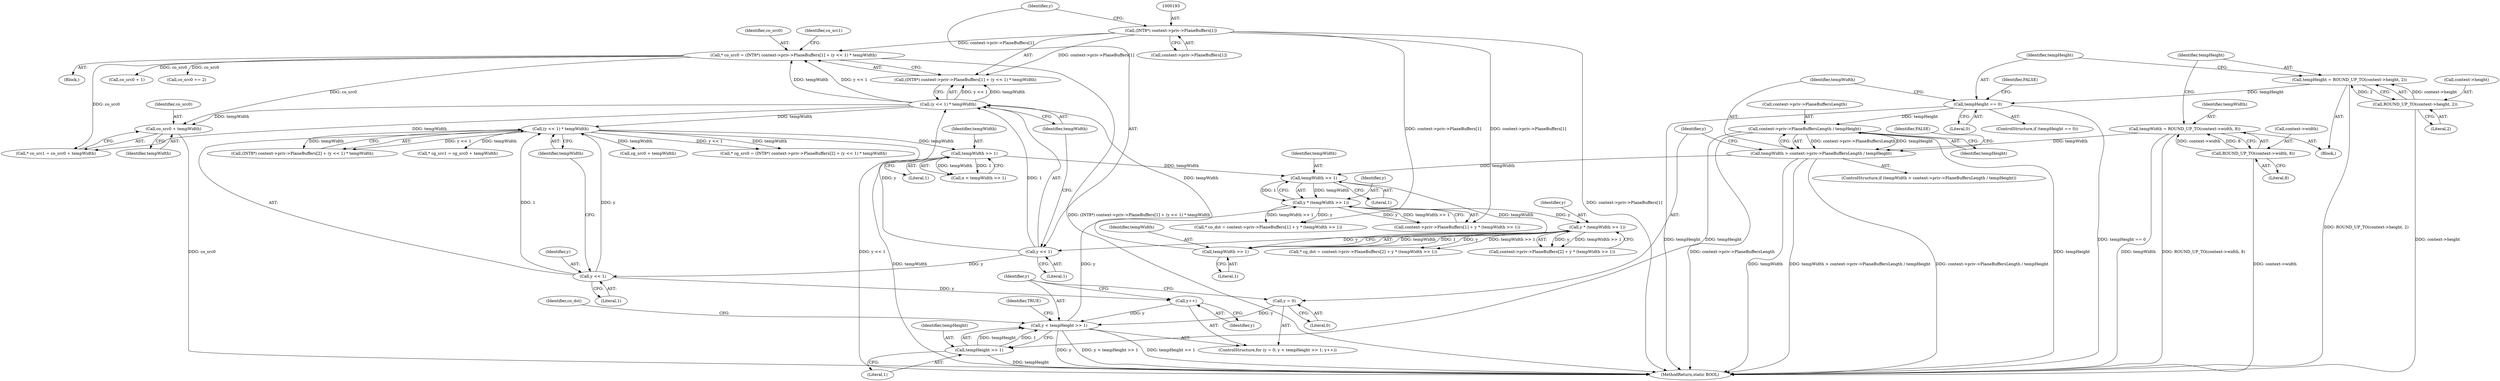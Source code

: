 digraph "0_FreeRDP_d1112c279bd1a327e8e4d0b5f371458bf2579659_6@pointer" {
"1000209" [label="(Call,co_src0 + tempWidth)"];
"1000189" [label="(Call,* co_src0 = (INT8*) context->priv->PlaneBuffers[1] + (y << 1) * tempWidth)"];
"1000192" [label="(Call,(INT8*) context->priv->PlaneBuffers[1])"];
"1000201" [label="(Call,(y << 1) * tempWidth)"];
"1000202" [label="(Call,y << 1)"];
"1000183" [label="(Call,y * (tempWidth >> 1))"];
"1000167" [label="(Call,y * (tempWidth >> 1))"];
"1000148" [label="(Call,y < tempHeight >> 1)"];
"1000153" [label="(Call,y++)"];
"1000226" [label="(Call,y << 1)"];
"1000145" [label="(Call,y = 0)"];
"1000150" [label="(Call,tempHeight >> 1)"];
"1000135" [label="(Call,context->priv->PlaneBuffersLength / tempHeight)"];
"1000127" [label="(Call,tempHeight == 0)"];
"1000119" [label="(Call,tempHeight = ROUND_UP_TO(context->height, 2))"];
"1000121" [label="(Call,ROUND_UP_TO(context->height, 2))"];
"1000169" [label="(Call,tempWidth >> 1)"];
"1000133" [label="(Call,tempWidth > context->priv->PlaneBuffersLength / tempHeight)"];
"1000112" [label="(Call,tempWidth = ROUND_UP_TO(context->width, 8))"];
"1000114" [label="(Call,ROUND_UP_TO(context->width, 8))"];
"1000242" [label="(Call,tempWidth >> 1)"];
"1000225" [label="(Call,(y << 1) * tempWidth)"];
"1000185" [label="(Call,tempWidth >> 1)"];
"1000147" [label="(Literal,0)"];
"1000203" [label="(Identifier,y)"];
"1000183" [label="(Call,y * (tempWidth >> 1))"];
"1000155" [label="(Block,)"];
"1000136" [label="(Call,context->priv->PlaneBuffersLength)"];
"1000169" [label="(Call,tempWidth >> 1)"];
"1000186" [label="(Identifier,tempWidth)"];
"1000120" [label="(Identifier,tempHeight)"];
"1000264" [label="(Call,co_src0 + 1)"];
"1000173" [label="(Call,* cg_dst = context->priv->PlaneBuffers[2] + y * (tempWidth >> 1))"];
"1000167" [label="(Call,y * (tempWidth >> 1))"];
"1000205" [label="(Identifier,tempWidth)"];
"1000190" [label="(Identifier,co_src0)"];
"1000127" [label="(Call,tempHeight == 0)"];
"1000191" [label="(Call,(INT8*) context->priv->PlaneBuffers[1] + (y << 1) * tempWidth)"];
"1000210" [label="(Identifier,co_src0)"];
"1000145" [label="(Call,y = 0)"];
"1000134" [label="(Identifier,tempWidth)"];
"1000233" [label="(Call,cg_src0 + tempWidth)"];
"1000157" [label="(Call,* co_dst = context->priv->PlaneBuffers[1] + y * (tempWidth >> 1))"];
"1000202" [label="(Call,y << 1)"];
"1000158" [label="(Identifier,co_dst)"];
"1000207" [label="(Call,* co_src1 = co_src0 + tempWidth)"];
"1000187" [label="(Literal,1)"];
"1000240" [label="(Call,x < tempWidth >> 1)"];
"1000213" [label="(Call,* cg_src0 = (INT8*) context->priv->PlaneBuffers[2] + (y << 1) * tempWidth)"];
"1000149" [label="(Identifier,y)"];
"1000324" [label="(MethodReturn,static BOOL)"];
"1000225" [label="(Call,(y << 1) * tempWidth)"];
"1000192" [label="(Call,(INT8*) context->priv->PlaneBuffers[1])"];
"1000159" [label="(Call,context->priv->PlaneBuffers[1] + y * (tempWidth >> 1))"];
"1000204" [label="(Literal,1)"];
"1000175" [label="(Call,context->priv->PlaneBuffers[2] + y * (tempWidth >> 1))"];
"1000148" [label="(Call,y < tempHeight >> 1)"];
"1000323" [label="(Identifier,TRUE)"];
"1000151" [label="(Identifier,tempHeight)"];
"1000133" [label="(Call,tempWidth > context->priv->PlaneBuffersLength / tempHeight)"];
"1000194" [label="(Call,context->priv->PlaneBuffers[1])"];
"1000185" [label="(Call,tempWidth >> 1)"];
"1000131" [label="(Identifier,FALSE)"];
"1000143" [label="(Identifier,FALSE)"];
"1000244" [label="(Literal,1)"];
"1000125" [label="(Literal,2)"];
"1000229" [label="(Identifier,tempWidth)"];
"1000102" [label="(Block,)"];
"1000132" [label="(ControlStructure,if (tempWidth > context->priv->PlaneBuffersLength / tempHeight))"];
"1000243" [label="(Identifier,tempWidth)"];
"1000215" [label="(Call,(INT8*) context->priv->PlaneBuffers[2] + (y << 1) * tempWidth)"];
"1000189" [label="(Call,* co_src0 = (INT8*) context->priv->PlaneBuffers[1] + (y << 1) * tempWidth)"];
"1000242" [label="(Call,tempWidth >> 1)"];
"1000184" [label="(Identifier,y)"];
"1000201" [label="(Call,(y << 1) * tempWidth)"];
"1000153" [label="(Call,y++)"];
"1000126" [label="(ControlStructure,if (tempHeight == 0))"];
"1000129" [label="(Literal,0)"];
"1000144" [label="(ControlStructure,for (y = 0; y < tempHeight >> 1; y++))"];
"1000150" [label="(Call,tempHeight >> 1)"];
"1000135" [label="(Call,context->priv->PlaneBuffersLength / tempHeight)"];
"1000231" [label="(Call,* cg_src1 = cg_src0 + tempWidth)"];
"1000227" [label="(Identifier,y)"];
"1000146" [label="(Identifier,y)"];
"1000208" [label="(Identifier,co_src1)"];
"1000112" [label="(Call,tempWidth = ROUND_UP_TO(context->width, 8))"];
"1000228" [label="(Literal,1)"];
"1000119" [label="(Call,tempHeight = ROUND_UP_TO(context->height, 2))"];
"1000170" [label="(Identifier,tempWidth)"];
"1000310" [label="(Call,co_src0 += 2)"];
"1000128" [label="(Identifier,tempHeight)"];
"1000113" [label="(Identifier,tempWidth)"];
"1000115" [label="(Call,context->width)"];
"1000168" [label="(Identifier,y)"];
"1000211" [label="(Identifier,tempWidth)"];
"1000209" [label="(Call,co_src0 + tempWidth)"];
"1000122" [label="(Call,context->height)"];
"1000171" [label="(Literal,1)"];
"1000121" [label="(Call,ROUND_UP_TO(context->height, 2))"];
"1000154" [label="(Identifier,y)"];
"1000141" [label="(Identifier,tempHeight)"];
"1000226" [label="(Call,y << 1)"];
"1000152" [label="(Literal,1)"];
"1000114" [label="(Call,ROUND_UP_TO(context->width, 8))"];
"1000118" [label="(Literal,8)"];
"1000209" -> "1000207"  [label="AST: "];
"1000209" -> "1000211"  [label="CFG: "];
"1000210" -> "1000209"  [label="AST: "];
"1000211" -> "1000209"  [label="AST: "];
"1000207" -> "1000209"  [label="CFG: "];
"1000209" -> "1000324"  [label="DDG: co_src0"];
"1000189" -> "1000209"  [label="DDG: co_src0"];
"1000201" -> "1000209"  [label="DDG: tempWidth"];
"1000189" -> "1000155"  [label="AST: "];
"1000189" -> "1000191"  [label="CFG: "];
"1000190" -> "1000189"  [label="AST: "];
"1000191" -> "1000189"  [label="AST: "];
"1000208" -> "1000189"  [label="CFG: "];
"1000189" -> "1000324"  [label="DDG: (INT8*) context->priv->PlaneBuffers[1] + (y << 1) * tempWidth"];
"1000192" -> "1000189"  [label="DDG: context->priv->PlaneBuffers[1]"];
"1000201" -> "1000189"  [label="DDG: y << 1"];
"1000201" -> "1000189"  [label="DDG: tempWidth"];
"1000189" -> "1000207"  [label="DDG: co_src0"];
"1000189" -> "1000264"  [label="DDG: co_src0"];
"1000189" -> "1000310"  [label="DDG: co_src0"];
"1000192" -> "1000191"  [label="AST: "];
"1000192" -> "1000194"  [label="CFG: "];
"1000193" -> "1000192"  [label="AST: "];
"1000194" -> "1000192"  [label="AST: "];
"1000203" -> "1000192"  [label="CFG: "];
"1000192" -> "1000324"  [label="DDG: context->priv->PlaneBuffers[1]"];
"1000192" -> "1000157"  [label="DDG: context->priv->PlaneBuffers[1]"];
"1000192" -> "1000159"  [label="DDG: context->priv->PlaneBuffers[1]"];
"1000192" -> "1000191"  [label="DDG: context->priv->PlaneBuffers[1]"];
"1000201" -> "1000191"  [label="AST: "];
"1000201" -> "1000205"  [label="CFG: "];
"1000202" -> "1000201"  [label="AST: "];
"1000205" -> "1000201"  [label="AST: "];
"1000191" -> "1000201"  [label="CFG: "];
"1000201" -> "1000191"  [label="DDG: y << 1"];
"1000201" -> "1000191"  [label="DDG: tempWidth"];
"1000202" -> "1000201"  [label="DDG: y"];
"1000202" -> "1000201"  [label="DDG: 1"];
"1000185" -> "1000201"  [label="DDG: tempWidth"];
"1000201" -> "1000207"  [label="DDG: tempWidth"];
"1000201" -> "1000225"  [label="DDG: tempWidth"];
"1000202" -> "1000204"  [label="CFG: "];
"1000203" -> "1000202"  [label="AST: "];
"1000204" -> "1000202"  [label="AST: "];
"1000205" -> "1000202"  [label="CFG: "];
"1000183" -> "1000202"  [label="DDG: y"];
"1000202" -> "1000226"  [label="DDG: y"];
"1000183" -> "1000175"  [label="AST: "];
"1000183" -> "1000185"  [label="CFG: "];
"1000184" -> "1000183"  [label="AST: "];
"1000185" -> "1000183"  [label="AST: "];
"1000175" -> "1000183"  [label="CFG: "];
"1000183" -> "1000173"  [label="DDG: y"];
"1000183" -> "1000173"  [label="DDG: tempWidth >> 1"];
"1000183" -> "1000175"  [label="DDG: y"];
"1000183" -> "1000175"  [label="DDG: tempWidth >> 1"];
"1000167" -> "1000183"  [label="DDG: y"];
"1000185" -> "1000183"  [label="DDG: tempWidth"];
"1000185" -> "1000183"  [label="DDG: 1"];
"1000167" -> "1000159"  [label="AST: "];
"1000167" -> "1000169"  [label="CFG: "];
"1000168" -> "1000167"  [label="AST: "];
"1000169" -> "1000167"  [label="AST: "];
"1000159" -> "1000167"  [label="CFG: "];
"1000167" -> "1000157"  [label="DDG: y"];
"1000167" -> "1000157"  [label="DDG: tempWidth >> 1"];
"1000167" -> "1000159"  [label="DDG: y"];
"1000167" -> "1000159"  [label="DDG: tempWidth >> 1"];
"1000148" -> "1000167"  [label="DDG: y"];
"1000169" -> "1000167"  [label="DDG: tempWidth"];
"1000169" -> "1000167"  [label="DDG: 1"];
"1000148" -> "1000144"  [label="AST: "];
"1000148" -> "1000150"  [label="CFG: "];
"1000149" -> "1000148"  [label="AST: "];
"1000150" -> "1000148"  [label="AST: "];
"1000158" -> "1000148"  [label="CFG: "];
"1000323" -> "1000148"  [label="CFG: "];
"1000148" -> "1000324"  [label="DDG: y"];
"1000148" -> "1000324"  [label="DDG: y < tempHeight >> 1"];
"1000148" -> "1000324"  [label="DDG: tempHeight >> 1"];
"1000153" -> "1000148"  [label="DDG: y"];
"1000145" -> "1000148"  [label="DDG: y"];
"1000150" -> "1000148"  [label="DDG: tempHeight"];
"1000150" -> "1000148"  [label="DDG: 1"];
"1000153" -> "1000144"  [label="AST: "];
"1000153" -> "1000154"  [label="CFG: "];
"1000154" -> "1000153"  [label="AST: "];
"1000149" -> "1000153"  [label="CFG: "];
"1000226" -> "1000153"  [label="DDG: y"];
"1000226" -> "1000225"  [label="AST: "];
"1000226" -> "1000228"  [label="CFG: "];
"1000227" -> "1000226"  [label="AST: "];
"1000228" -> "1000226"  [label="AST: "];
"1000229" -> "1000226"  [label="CFG: "];
"1000226" -> "1000225"  [label="DDG: y"];
"1000226" -> "1000225"  [label="DDG: 1"];
"1000145" -> "1000144"  [label="AST: "];
"1000145" -> "1000147"  [label="CFG: "];
"1000146" -> "1000145"  [label="AST: "];
"1000147" -> "1000145"  [label="AST: "];
"1000149" -> "1000145"  [label="CFG: "];
"1000150" -> "1000152"  [label="CFG: "];
"1000151" -> "1000150"  [label="AST: "];
"1000152" -> "1000150"  [label="AST: "];
"1000150" -> "1000324"  [label="DDG: tempHeight"];
"1000135" -> "1000150"  [label="DDG: tempHeight"];
"1000135" -> "1000133"  [label="AST: "];
"1000135" -> "1000141"  [label="CFG: "];
"1000136" -> "1000135"  [label="AST: "];
"1000141" -> "1000135"  [label="AST: "];
"1000133" -> "1000135"  [label="CFG: "];
"1000135" -> "1000324"  [label="DDG: tempHeight"];
"1000135" -> "1000324"  [label="DDG: context->priv->PlaneBuffersLength"];
"1000135" -> "1000133"  [label="DDG: context->priv->PlaneBuffersLength"];
"1000135" -> "1000133"  [label="DDG: tempHeight"];
"1000127" -> "1000135"  [label="DDG: tempHeight"];
"1000127" -> "1000126"  [label="AST: "];
"1000127" -> "1000129"  [label="CFG: "];
"1000128" -> "1000127"  [label="AST: "];
"1000129" -> "1000127"  [label="AST: "];
"1000131" -> "1000127"  [label="CFG: "];
"1000134" -> "1000127"  [label="CFG: "];
"1000127" -> "1000324"  [label="DDG: tempHeight == 0"];
"1000127" -> "1000324"  [label="DDG: tempHeight"];
"1000119" -> "1000127"  [label="DDG: tempHeight"];
"1000119" -> "1000102"  [label="AST: "];
"1000119" -> "1000121"  [label="CFG: "];
"1000120" -> "1000119"  [label="AST: "];
"1000121" -> "1000119"  [label="AST: "];
"1000128" -> "1000119"  [label="CFG: "];
"1000119" -> "1000324"  [label="DDG: ROUND_UP_TO(context->height, 2)"];
"1000121" -> "1000119"  [label="DDG: context->height"];
"1000121" -> "1000119"  [label="DDG: 2"];
"1000121" -> "1000125"  [label="CFG: "];
"1000122" -> "1000121"  [label="AST: "];
"1000125" -> "1000121"  [label="AST: "];
"1000121" -> "1000324"  [label="DDG: context->height"];
"1000169" -> "1000171"  [label="CFG: "];
"1000170" -> "1000169"  [label="AST: "];
"1000171" -> "1000169"  [label="AST: "];
"1000133" -> "1000169"  [label="DDG: tempWidth"];
"1000242" -> "1000169"  [label="DDG: tempWidth"];
"1000169" -> "1000185"  [label="DDG: tempWidth"];
"1000133" -> "1000132"  [label="AST: "];
"1000134" -> "1000133"  [label="AST: "];
"1000143" -> "1000133"  [label="CFG: "];
"1000146" -> "1000133"  [label="CFG: "];
"1000133" -> "1000324"  [label="DDG: tempWidth"];
"1000133" -> "1000324"  [label="DDG: tempWidth > context->priv->PlaneBuffersLength / tempHeight"];
"1000133" -> "1000324"  [label="DDG: context->priv->PlaneBuffersLength / tempHeight"];
"1000112" -> "1000133"  [label="DDG: tempWidth"];
"1000112" -> "1000102"  [label="AST: "];
"1000112" -> "1000114"  [label="CFG: "];
"1000113" -> "1000112"  [label="AST: "];
"1000114" -> "1000112"  [label="AST: "];
"1000120" -> "1000112"  [label="CFG: "];
"1000112" -> "1000324"  [label="DDG: ROUND_UP_TO(context->width, 8)"];
"1000112" -> "1000324"  [label="DDG: tempWidth"];
"1000114" -> "1000112"  [label="DDG: context->width"];
"1000114" -> "1000112"  [label="DDG: 8"];
"1000114" -> "1000118"  [label="CFG: "];
"1000115" -> "1000114"  [label="AST: "];
"1000118" -> "1000114"  [label="AST: "];
"1000114" -> "1000324"  [label="DDG: context->width"];
"1000242" -> "1000240"  [label="AST: "];
"1000242" -> "1000244"  [label="CFG: "];
"1000243" -> "1000242"  [label="AST: "];
"1000244" -> "1000242"  [label="AST: "];
"1000240" -> "1000242"  [label="CFG: "];
"1000242" -> "1000324"  [label="DDG: tempWidth"];
"1000242" -> "1000240"  [label="DDG: tempWidth"];
"1000242" -> "1000240"  [label="DDG: 1"];
"1000225" -> "1000242"  [label="DDG: tempWidth"];
"1000225" -> "1000215"  [label="AST: "];
"1000225" -> "1000229"  [label="CFG: "];
"1000229" -> "1000225"  [label="AST: "];
"1000215" -> "1000225"  [label="CFG: "];
"1000225" -> "1000324"  [label="DDG: y << 1"];
"1000225" -> "1000213"  [label="DDG: y << 1"];
"1000225" -> "1000213"  [label="DDG: tempWidth"];
"1000225" -> "1000215"  [label="DDG: y << 1"];
"1000225" -> "1000215"  [label="DDG: tempWidth"];
"1000225" -> "1000231"  [label="DDG: tempWidth"];
"1000225" -> "1000233"  [label="DDG: tempWidth"];
"1000185" -> "1000187"  [label="CFG: "];
"1000186" -> "1000185"  [label="AST: "];
"1000187" -> "1000185"  [label="AST: "];
}
